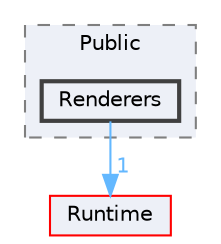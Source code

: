 digraph "Renderers"
{
 // INTERACTIVE_SVG=YES
 // LATEX_PDF_SIZE
  bgcolor="transparent";
  edge [fontname=Helvetica,fontsize=10,labelfontname=Helvetica,labelfontsize=10];
  node [fontname=Helvetica,fontsize=10,shape=box,height=0.2,width=0.4];
  compound=true
  subgraph clusterdir_1d3fc90b52e3a28a1083d1de47afcea9 {
    graph [ bgcolor="#edf0f7", pencolor="grey50", label="Public", fontname=Helvetica,fontsize=10 style="filled,dashed", URL="dir_1d3fc90b52e3a28a1083d1de47afcea9.html",tooltip=""]
  dir_cd056512890e6a2cb3a91c52044c36c2 [label="Renderers", fillcolor="#edf0f7", color="grey25", style="filled,bold", URL="dir_cd056512890e6a2cb3a91c52044c36c2.html",tooltip=""];
  }
  dir_7536b172fbd480bfd146a1b1acd6856b [label="Runtime", fillcolor="#edf0f7", color="red", style="filled", URL="dir_7536b172fbd480bfd146a1b1acd6856b.html",tooltip=""];
  dir_cd056512890e6a2cb3a91c52044c36c2->dir_7536b172fbd480bfd146a1b1acd6856b [headlabel="1", labeldistance=1.5 headhref="dir_000960_000984.html" href="dir_000960_000984.html" color="steelblue1" fontcolor="steelblue1"];
}
